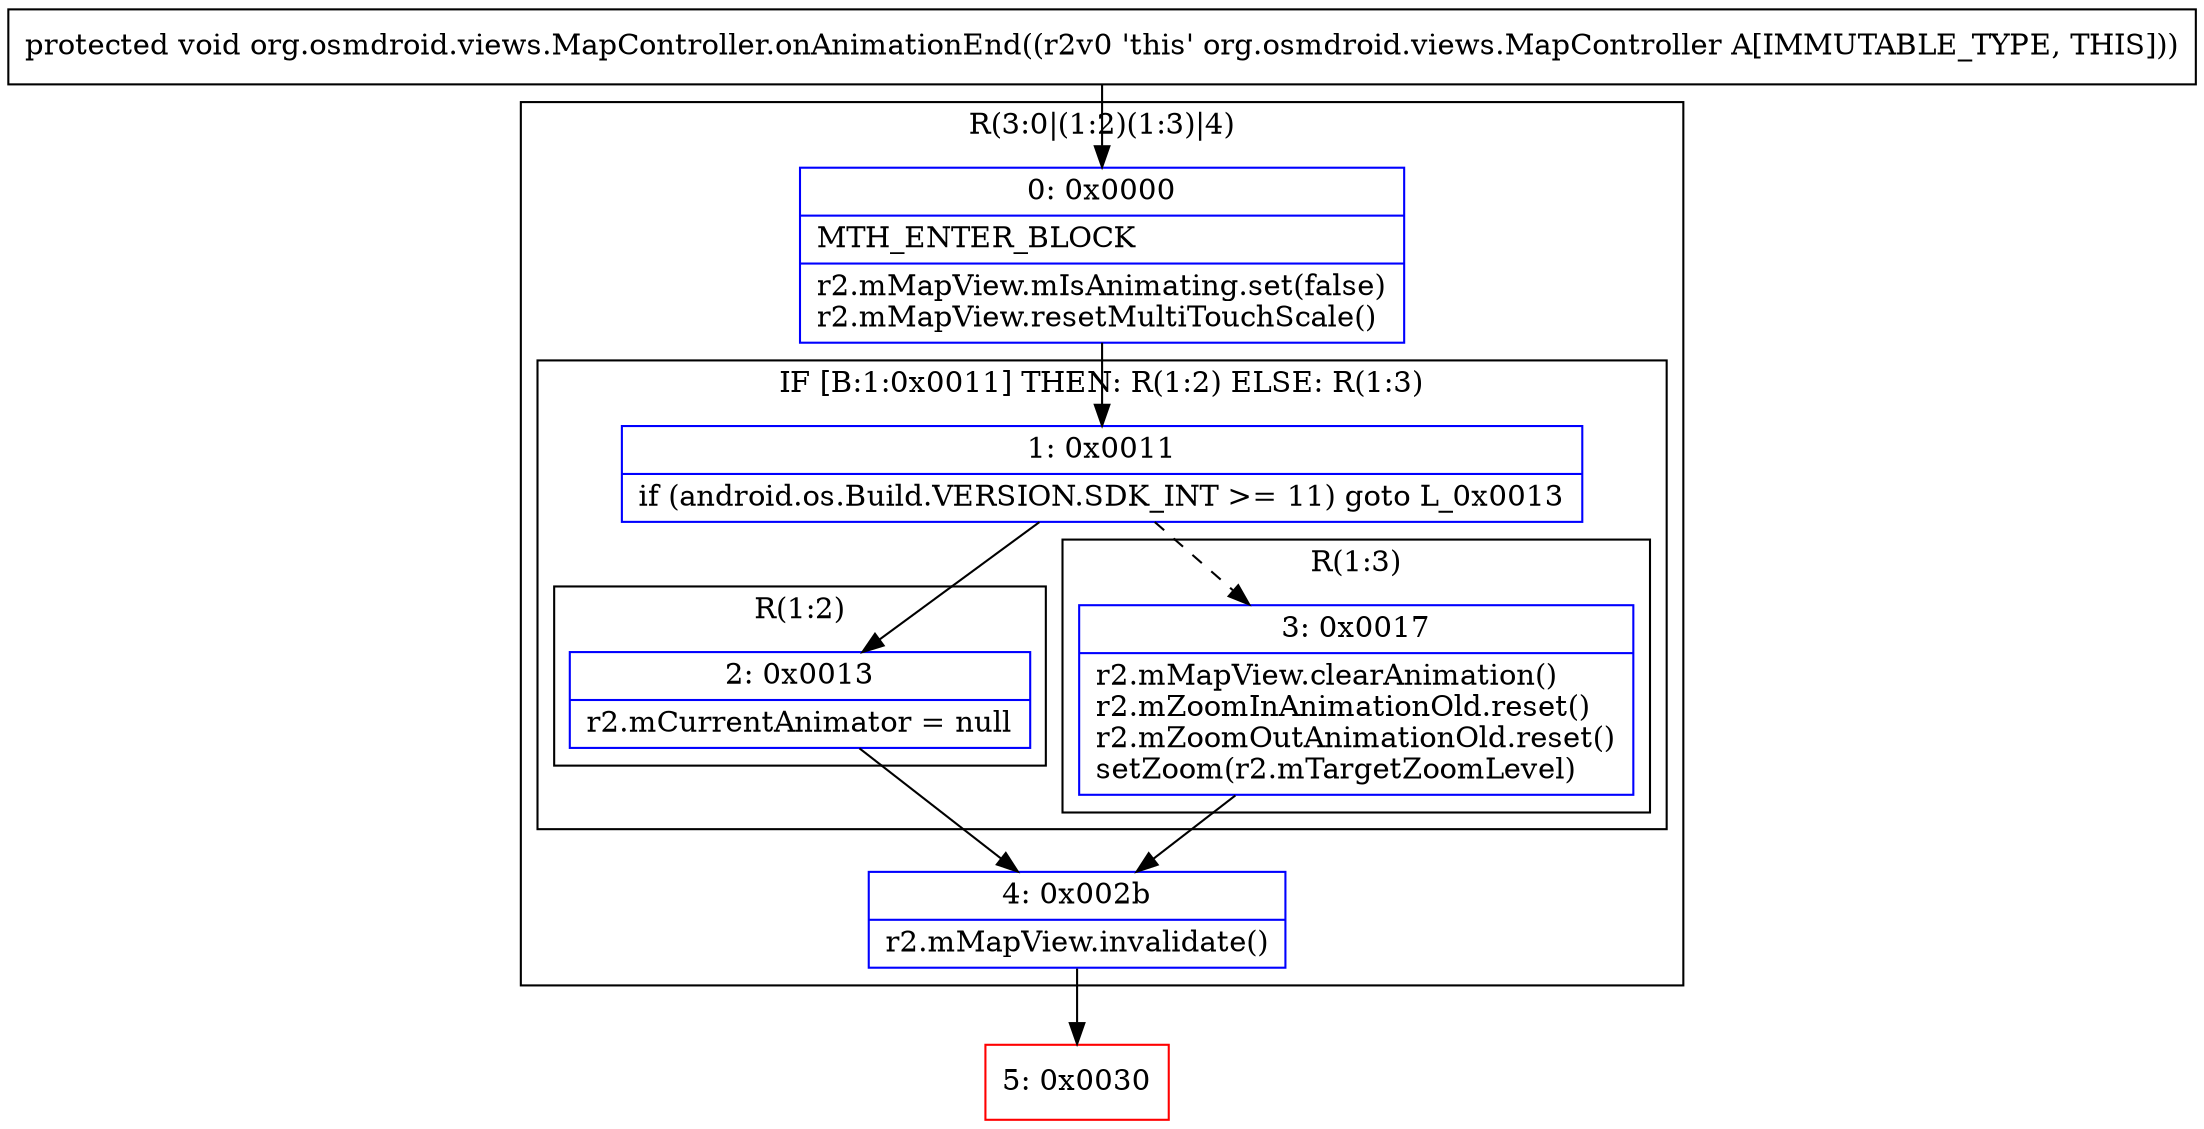 digraph "CFG fororg.osmdroid.views.MapController.onAnimationEnd()V" {
subgraph cluster_Region_337720961 {
label = "R(3:0|(1:2)(1:3)|4)";
node [shape=record,color=blue];
Node_0 [shape=record,label="{0\:\ 0x0000|MTH_ENTER_BLOCK\l|r2.mMapView.mIsAnimating.set(false)\lr2.mMapView.resetMultiTouchScale()\l}"];
subgraph cluster_IfRegion_1823038369 {
label = "IF [B:1:0x0011] THEN: R(1:2) ELSE: R(1:3)";
node [shape=record,color=blue];
Node_1 [shape=record,label="{1\:\ 0x0011|if (android.os.Build.VERSION.SDK_INT \>= 11) goto L_0x0013\l}"];
subgraph cluster_Region_1736735394 {
label = "R(1:2)";
node [shape=record,color=blue];
Node_2 [shape=record,label="{2\:\ 0x0013|r2.mCurrentAnimator = null\l}"];
}
subgraph cluster_Region_751622609 {
label = "R(1:3)";
node [shape=record,color=blue];
Node_3 [shape=record,label="{3\:\ 0x0017|r2.mMapView.clearAnimation()\lr2.mZoomInAnimationOld.reset()\lr2.mZoomOutAnimationOld.reset()\lsetZoom(r2.mTargetZoomLevel)\l}"];
}
}
Node_4 [shape=record,label="{4\:\ 0x002b|r2.mMapView.invalidate()\l}"];
}
Node_5 [shape=record,color=red,label="{5\:\ 0x0030}"];
MethodNode[shape=record,label="{protected void org.osmdroid.views.MapController.onAnimationEnd((r2v0 'this' org.osmdroid.views.MapController A[IMMUTABLE_TYPE, THIS])) }"];
MethodNode -> Node_0;
Node_0 -> Node_1;
Node_1 -> Node_2;
Node_1 -> Node_3[style=dashed];
Node_2 -> Node_4;
Node_3 -> Node_4;
Node_4 -> Node_5;
}

